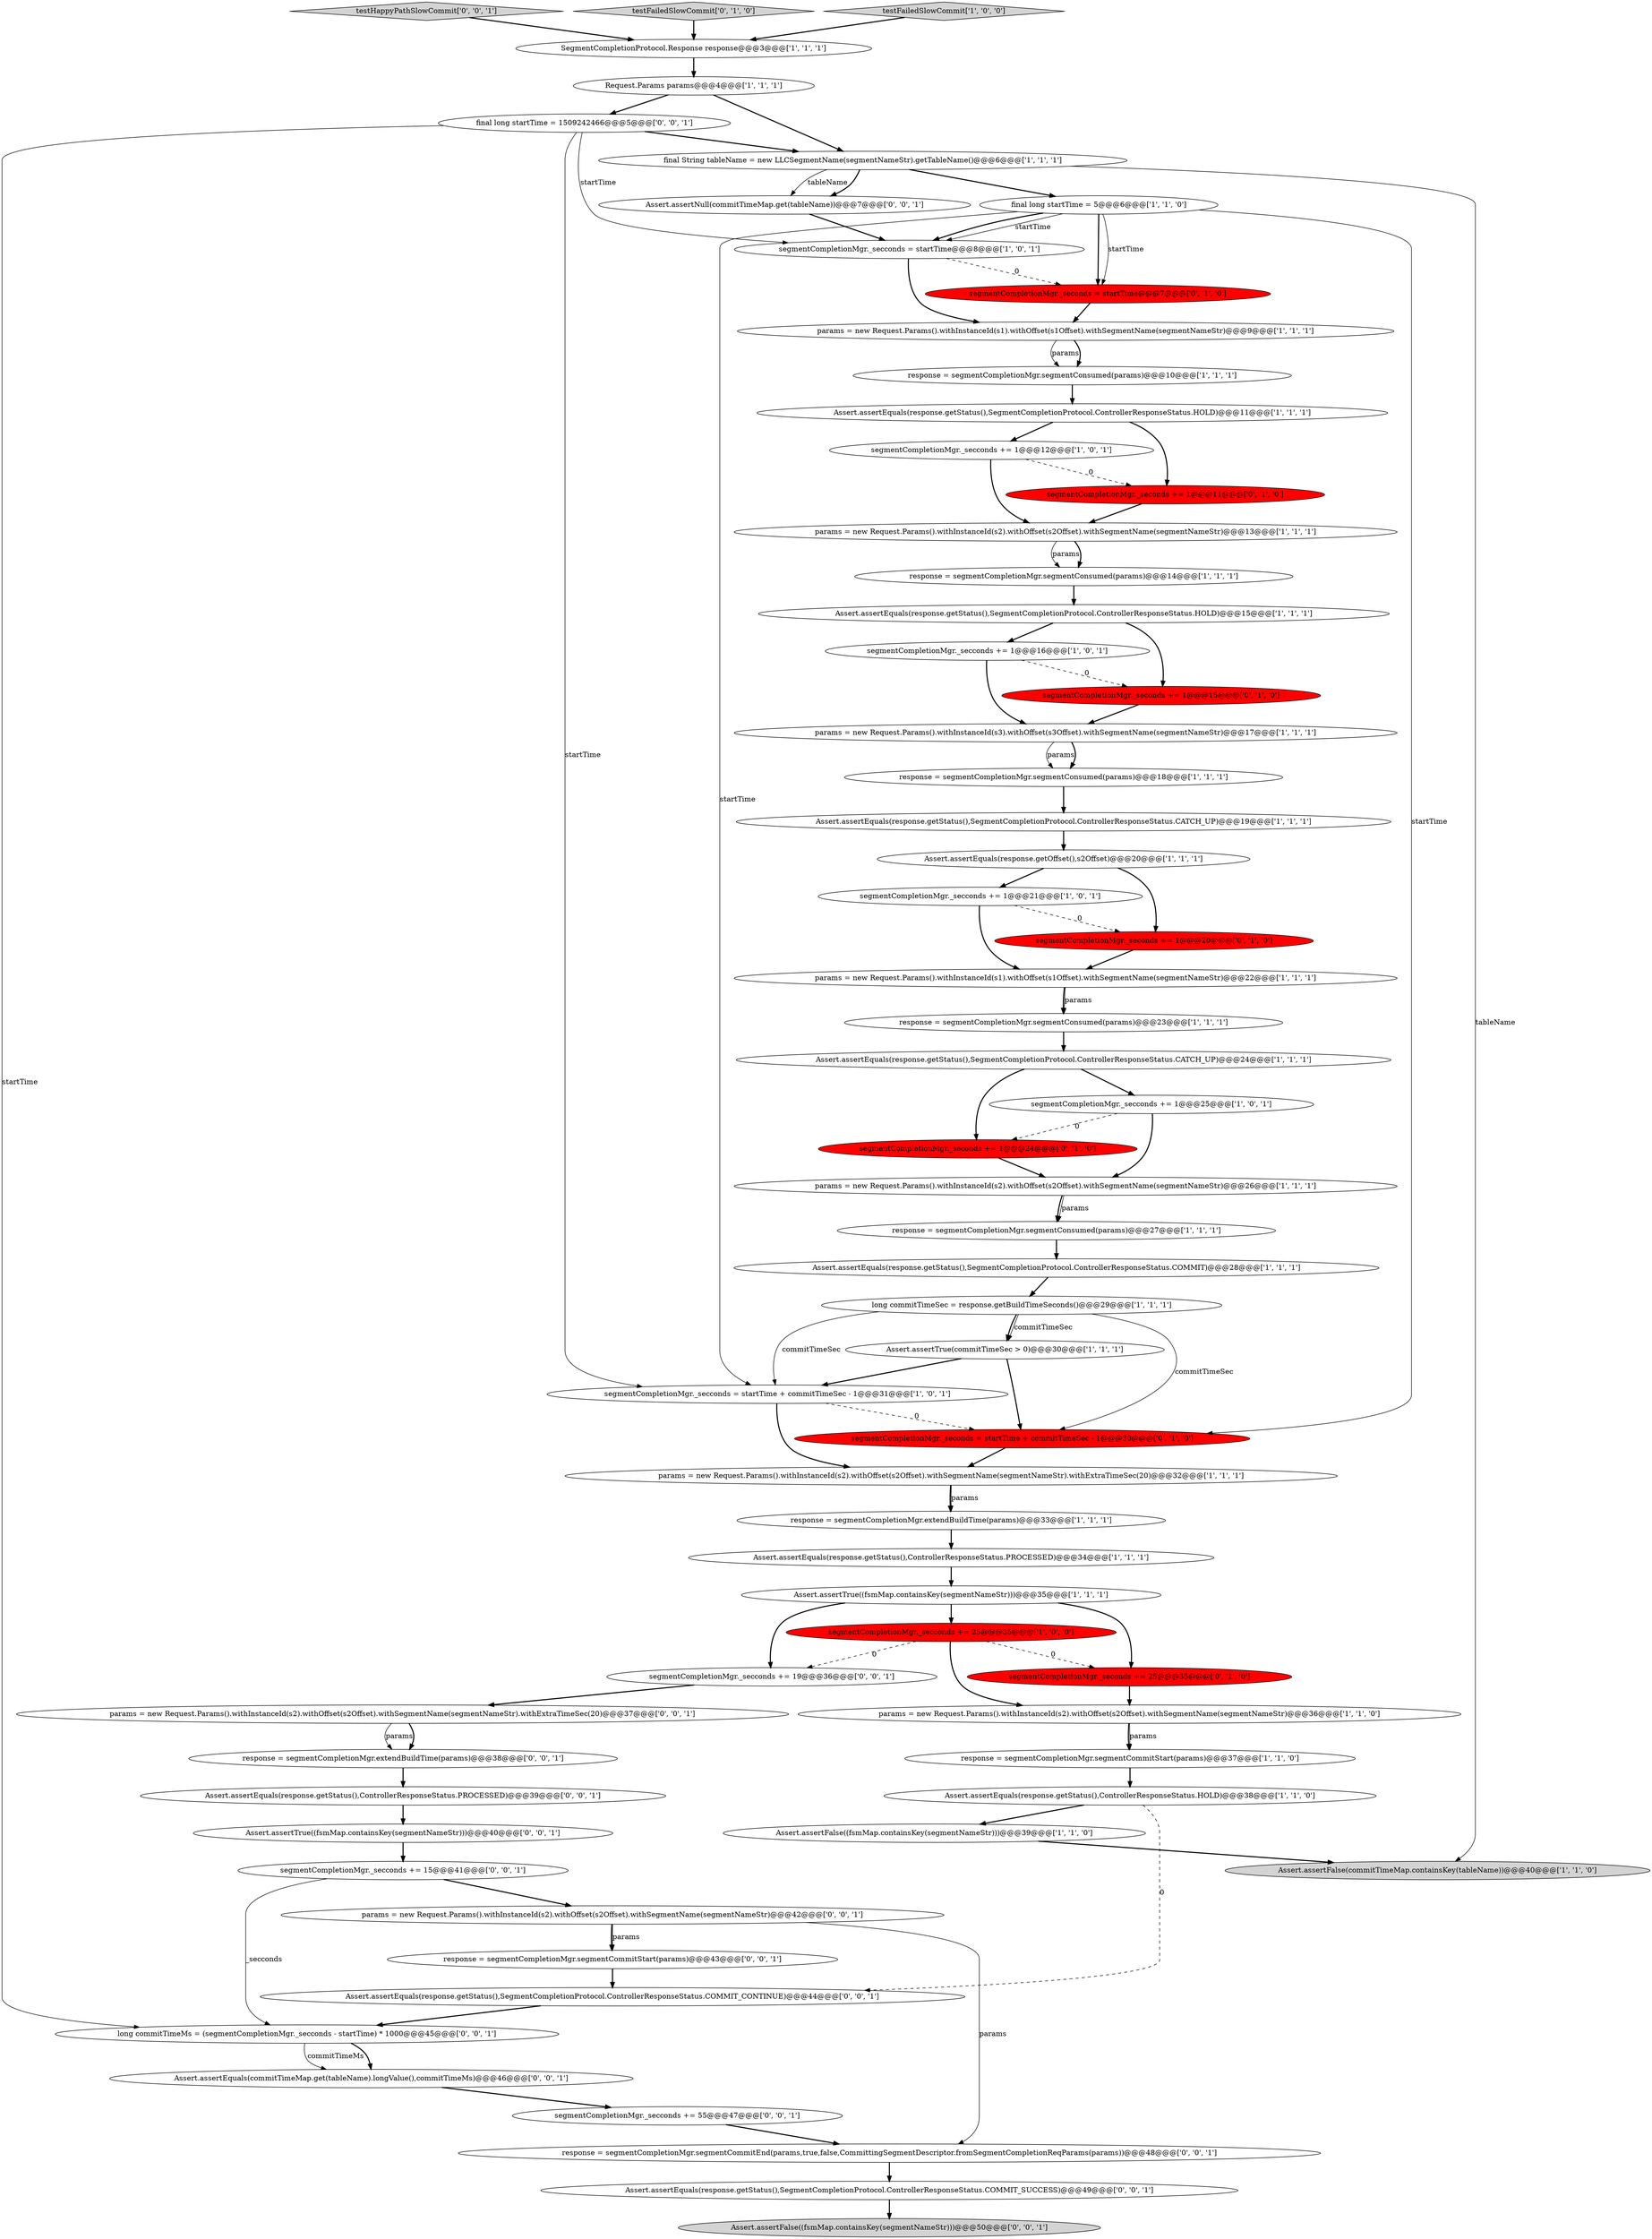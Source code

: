 digraph {
48 [style = filled, label = "params = new Request.Params().withInstanceId(s2).withOffset(s2Offset).withSegmentName(segmentNameStr)@@@42@@@['0', '0', '1']", fillcolor = white, shape = ellipse image = "AAA0AAABBB3BBB"];
28 [style = filled, label = "segmentCompletionMgr._secconds += 1@@@21@@@['1', '0', '1']", fillcolor = white, shape = ellipse image = "AAA0AAABBB1BBB"];
53 [style = filled, label = "response = segmentCompletionMgr.extendBuildTime(params)@@@38@@@['0', '0', '1']", fillcolor = white, shape = ellipse image = "AAA0AAABBB3BBB"];
55 [style = filled, label = "response = segmentCompletionMgr.segmentCommitEnd(params,true,false,CommittingSegmentDescriptor.fromSegmentCompletionReqParams(params))@@@48@@@['0', '0', '1']", fillcolor = white, shape = ellipse image = "AAA0AAABBB3BBB"];
63 [style = filled, label = "Assert.assertEquals(response.getStatus(),SegmentCompletionProtocol.ControllerResponseStatus.COMMIT_CONTINUE)@@@44@@@['0', '0', '1']", fillcolor = white, shape = ellipse image = "AAA0AAABBB3BBB"];
38 [style = filled, label = "Assert.assertEquals(response.getStatus(),SegmentCompletionProtocol.ControllerResponseStatus.COMMIT)@@@28@@@['1', '1', '1']", fillcolor = white, shape = ellipse image = "AAA0AAABBB1BBB"];
8 [style = filled, label = "response = segmentCompletionMgr.extendBuildTime(params)@@@33@@@['1', '1', '1']", fillcolor = white, shape = ellipse image = "AAA0AAABBB1BBB"];
19 [style = filled, label = "Assert.assertEquals(response.getStatus(),SegmentCompletionProtocol.ControllerResponseStatus.CATCH_UP)@@@24@@@['1', '1', '1']", fillcolor = white, shape = ellipse image = "AAA0AAABBB1BBB"];
12 [style = filled, label = "Assert.assertFalse(commitTimeMap.containsKey(tableName))@@@40@@@['1', '1', '0']", fillcolor = lightgray, shape = ellipse image = "AAA0AAABBB1BBB"];
34 [style = filled, label = "Assert.assertEquals(response.getStatus(),ControllerResponseStatus.PROCESSED)@@@34@@@['1', '1', '1']", fillcolor = white, shape = ellipse image = "AAA0AAABBB1BBB"];
36 [style = filled, label = "segmentCompletionMgr._secconds += 1@@@16@@@['1', '0', '1']", fillcolor = white, shape = ellipse image = "AAA0AAABBB1BBB"];
46 [style = filled, label = "segmentCompletionMgr._seconds = startTime@@@7@@@['0', '1', '0']", fillcolor = red, shape = ellipse image = "AAA1AAABBB2BBB"];
18 [style = filled, label = "segmentCompletionMgr._secconds = startTime + commitTimeSec - 1@@@31@@@['1', '0', '1']", fillcolor = white, shape = ellipse image = "AAA0AAABBB1BBB"];
49 [style = filled, label = "testHappyPathSlowCommit['0', '0', '1']", fillcolor = lightgray, shape = diamond image = "AAA0AAABBB3BBB"];
16 [style = filled, label = "response = segmentCompletionMgr.segmentCommitStart(params)@@@37@@@['1', '1', '0']", fillcolor = white, shape = ellipse image = "AAA0AAABBB1BBB"];
26 [style = filled, label = "params = new Request.Params().withInstanceId(s2).withOffset(s2Offset).withSegmentName(segmentNameStr)@@@36@@@['1', '1', '0']", fillcolor = white, shape = ellipse image = "AAA0AAABBB1BBB"];
25 [style = filled, label = "Assert.assertEquals(response.getStatus(),SegmentCompletionProtocol.ControllerResponseStatus.HOLD)@@@15@@@['1', '1', '1']", fillcolor = white, shape = ellipse image = "AAA0AAABBB1BBB"];
2 [style = filled, label = "response = segmentCompletionMgr.segmentConsumed(params)@@@14@@@['1', '1', '1']", fillcolor = white, shape = ellipse image = "AAA0AAABBB1BBB"];
21 [style = filled, label = "params = new Request.Params().withInstanceId(s2).withOffset(s2Offset).withSegmentName(segmentNameStr).withExtraTimeSec(20)@@@32@@@['1', '1', '1']", fillcolor = white, shape = ellipse image = "AAA0AAABBB1BBB"];
0 [style = filled, label = "SegmentCompletionProtocol.Response response@@@3@@@['1', '1', '1']", fillcolor = white, shape = ellipse image = "AAA0AAABBB1BBB"];
20 [style = filled, label = "response = segmentCompletionMgr.segmentConsumed(params)@@@23@@@['1', '1', '1']", fillcolor = white, shape = ellipse image = "AAA0AAABBB1BBB"];
54 [style = filled, label = "Assert.assertEquals(commitTimeMap.get(tableName).longValue(),commitTimeMs)@@@46@@@['0', '0', '1']", fillcolor = white, shape = ellipse image = "AAA0AAABBB3BBB"];
22 [style = filled, label = "params = new Request.Params().withInstanceId(s1).withOffset(s1Offset).withSegmentName(segmentNameStr)@@@22@@@['1', '1', '1']", fillcolor = white, shape = ellipse image = "AAA0AAABBB1BBB"];
10 [style = filled, label = "Assert.assertEquals(response.getStatus(),SegmentCompletionProtocol.ControllerResponseStatus.HOLD)@@@11@@@['1', '1', '1']", fillcolor = white, shape = ellipse image = "AAA0AAABBB1BBB"];
60 [style = filled, label = "response = segmentCompletionMgr.segmentCommitStart(params)@@@43@@@['0', '0', '1']", fillcolor = white, shape = ellipse image = "AAA0AAABBB3BBB"];
61 [style = filled, label = "Assert.assertEquals(response.getStatus(),SegmentCompletionProtocol.ControllerResponseStatus.COMMIT_SUCCESS)@@@49@@@['0', '0', '1']", fillcolor = white, shape = ellipse image = "AAA0AAABBB3BBB"];
40 [style = filled, label = "testFailedSlowCommit['0', '1', '0']", fillcolor = lightgray, shape = diamond image = "AAA0AAABBB2BBB"];
23 [style = filled, label = "response = segmentCompletionMgr.segmentConsumed(params)@@@27@@@['1', '1', '1']", fillcolor = white, shape = ellipse image = "AAA0AAABBB1BBB"];
29 [style = filled, label = "Assert.assertTrue((fsmMap.containsKey(segmentNameStr)))@@@35@@@['1', '1', '1']", fillcolor = white, shape = ellipse image = "AAA0AAABBB1BBB"];
45 [style = filled, label = "segmentCompletionMgr._seconds += 1@@@15@@@['0', '1', '0']", fillcolor = red, shape = ellipse image = "AAA1AAABBB2BBB"];
47 [style = filled, label = "segmentCompletionMgr._secconds += 55@@@47@@@['0', '0', '1']", fillcolor = white, shape = ellipse image = "AAA0AAABBB3BBB"];
44 [style = filled, label = "segmentCompletionMgr._seconds += 1@@@24@@@['0', '1', '0']", fillcolor = red, shape = ellipse image = "AAA1AAABBB2BBB"];
5 [style = filled, label = "params = new Request.Params().withInstanceId(s2).withOffset(s2Offset).withSegmentName(segmentNameStr)@@@26@@@['1', '1', '1']", fillcolor = white, shape = ellipse image = "AAA0AAABBB1BBB"];
4 [style = filled, label = "segmentCompletionMgr._secconds = startTime@@@8@@@['1', '0', '1']", fillcolor = white, shape = ellipse image = "AAA0AAABBB1BBB"];
17 [style = filled, label = "testFailedSlowCommit['1', '0', '0']", fillcolor = lightgray, shape = diamond image = "AAA0AAABBB1BBB"];
64 [style = filled, label = "final long startTime = 1509242466@@@5@@@['0', '0', '1']", fillcolor = white, shape = ellipse image = "AAA0AAABBB3BBB"];
33 [style = filled, label = "params = new Request.Params().withInstanceId(s2).withOffset(s2Offset).withSegmentName(segmentNameStr)@@@13@@@['1', '1', '1']", fillcolor = white, shape = ellipse image = "AAA0AAABBB1BBB"];
58 [style = filled, label = "Assert.assertEquals(response.getStatus(),ControllerResponseStatus.PROCESSED)@@@39@@@['0', '0', '1']", fillcolor = white, shape = ellipse image = "AAA0AAABBB3BBB"];
52 [style = filled, label = "Assert.assertFalse((fsmMap.containsKey(segmentNameStr)))@@@50@@@['0', '0', '1']", fillcolor = lightgray, shape = ellipse image = "AAA0AAABBB3BBB"];
6 [style = filled, label = "long commitTimeSec = response.getBuildTimeSeconds()@@@29@@@['1', '1', '1']", fillcolor = white, shape = ellipse image = "AAA0AAABBB1BBB"];
13 [style = filled, label = "Assert.assertEquals(response.getOffset(),s2Offset)@@@20@@@['1', '1', '1']", fillcolor = white, shape = ellipse image = "AAA0AAABBB1BBB"];
35 [style = filled, label = "segmentCompletionMgr._secconds += 1@@@12@@@['1', '0', '1']", fillcolor = white, shape = ellipse image = "AAA0AAABBB1BBB"];
42 [style = filled, label = "segmentCompletionMgr._seconds += 25@@@35@@@['0', '1', '0']", fillcolor = red, shape = ellipse image = "AAA1AAABBB2BBB"];
37 [style = filled, label = "Assert.assertFalse((fsmMap.containsKey(segmentNameStr)))@@@39@@@['1', '1', '0']", fillcolor = white, shape = ellipse image = "AAA0AAABBB1BBB"];
31 [style = filled, label = "segmentCompletionMgr._secconds += 1@@@25@@@['1', '0', '1']", fillcolor = white, shape = ellipse image = "AAA0AAABBB1BBB"];
1 [style = filled, label = "Assert.assertTrue(commitTimeSec > 0)@@@30@@@['1', '1', '1']", fillcolor = white, shape = ellipse image = "AAA0AAABBB1BBB"];
39 [style = filled, label = "segmentCompletionMgr._seconds += 1@@@11@@@['0', '1', '0']", fillcolor = red, shape = ellipse image = "AAA1AAABBB2BBB"];
59 [style = filled, label = "params = new Request.Params().withInstanceId(s2).withOffset(s2Offset).withSegmentName(segmentNameStr).withExtraTimeSec(20)@@@37@@@['0', '0', '1']", fillcolor = white, shape = ellipse image = "AAA0AAABBB3BBB"];
15 [style = filled, label = "response = segmentCompletionMgr.segmentConsumed(params)@@@18@@@['1', '1', '1']", fillcolor = white, shape = ellipse image = "AAA0AAABBB1BBB"];
32 [style = filled, label = "params = new Request.Params().withInstanceId(s1).withOffset(s1Offset).withSegmentName(segmentNameStr)@@@9@@@['1', '1', '1']", fillcolor = white, shape = ellipse image = "AAA0AAABBB1BBB"];
62 [style = filled, label = "Assert.assertNull(commitTimeMap.get(tableName))@@@7@@@['0', '0', '1']", fillcolor = white, shape = ellipse image = "AAA0AAABBB3BBB"];
30 [style = filled, label = "segmentCompletionMgr._secconds += 25@@@35@@@['1', '0', '0']", fillcolor = red, shape = ellipse image = "AAA1AAABBB1BBB"];
11 [style = filled, label = "params = new Request.Params().withInstanceId(s3).withOffset(s3Offset).withSegmentName(segmentNameStr)@@@17@@@['1', '1', '1']", fillcolor = white, shape = ellipse image = "AAA0AAABBB1BBB"];
24 [style = filled, label = "Request.Params params@@@4@@@['1', '1', '1']", fillcolor = white, shape = ellipse image = "AAA0AAABBB1BBB"];
27 [style = filled, label = "Assert.assertEquals(response.getStatus(),SegmentCompletionProtocol.ControllerResponseStatus.CATCH_UP)@@@19@@@['1', '1', '1']", fillcolor = white, shape = ellipse image = "AAA0AAABBB1BBB"];
43 [style = filled, label = "segmentCompletionMgr._seconds += 1@@@20@@@['0', '1', '0']", fillcolor = red, shape = ellipse image = "AAA1AAABBB2BBB"];
51 [style = filled, label = "segmentCompletionMgr._secconds += 19@@@36@@@['0', '0', '1']", fillcolor = white, shape = ellipse image = "AAA0AAABBB3BBB"];
14 [style = filled, label = "final String tableName = new LLCSegmentName(segmentNameStr).getTableName()@@@6@@@['1', '1', '1']", fillcolor = white, shape = ellipse image = "AAA0AAABBB1BBB"];
50 [style = filled, label = "segmentCompletionMgr._secconds += 15@@@41@@@['0', '0', '1']", fillcolor = white, shape = ellipse image = "AAA0AAABBB3BBB"];
41 [style = filled, label = "segmentCompletionMgr._seconds = startTime + commitTimeSec - 1@@@30@@@['0', '1', '0']", fillcolor = red, shape = ellipse image = "AAA1AAABBB2BBB"];
9 [style = filled, label = "response = segmentCompletionMgr.segmentConsumed(params)@@@10@@@['1', '1', '1']", fillcolor = white, shape = ellipse image = "AAA0AAABBB1BBB"];
57 [style = filled, label = "Assert.assertTrue((fsmMap.containsKey(segmentNameStr)))@@@40@@@['0', '0', '1']", fillcolor = white, shape = ellipse image = "AAA0AAABBB3BBB"];
3 [style = filled, label = "Assert.assertEquals(response.getStatus(),ControllerResponseStatus.HOLD)@@@38@@@['1', '1', '0']", fillcolor = white, shape = ellipse image = "AAA0AAABBB1BBB"];
56 [style = filled, label = "long commitTimeMs = (segmentCompletionMgr._secconds - startTime) * 1000@@@45@@@['0', '0', '1']", fillcolor = white, shape = ellipse image = "AAA0AAABBB3BBB"];
7 [style = filled, label = "final long startTime = 5@@@6@@@['1', '1', '0']", fillcolor = white, shape = ellipse image = "AAA0AAABBB1BBB"];
14->62 [style = solid, label="tableName"];
27->13 [style = bold, label=""];
56->54 [style = solid, label="commitTimeMs"];
29->30 [style = bold, label=""];
25->45 [style = bold, label=""];
11->15 [style = solid, label="params"];
21->8 [style = bold, label=""];
10->35 [style = bold, label=""];
53->58 [style = bold, label=""];
63->56 [style = bold, label=""];
49->0 [style = bold, label=""];
9->10 [style = bold, label=""];
36->11 [style = bold, label=""];
56->54 [style = bold, label=""];
14->7 [style = bold, label=""];
19->44 [style = bold, label=""];
24->64 [style = bold, label=""];
10->39 [style = bold, label=""];
21->8 [style = solid, label="params"];
0->24 [style = bold, label=""];
60->63 [style = bold, label=""];
30->51 [style = dashed, label="0"];
64->56 [style = solid, label="startTime"];
2->25 [style = bold, label=""];
29->51 [style = bold, label=""];
7->4 [style = solid, label="startTime"];
31->44 [style = dashed, label="0"];
16->3 [style = bold, label=""];
8->34 [style = bold, label=""];
6->1 [style = solid, label="commitTimeSec"];
1->41 [style = bold, label=""];
7->18 [style = solid, label="startTime"];
5->23 [style = bold, label=""];
7->46 [style = bold, label=""];
25->36 [style = bold, label=""];
31->5 [style = bold, label=""];
41->21 [style = bold, label=""];
30->26 [style = bold, label=""];
61->52 [style = bold, label=""];
40->0 [style = bold, label=""];
38->6 [style = bold, label=""];
45->11 [style = bold, label=""];
26->16 [style = bold, label=""];
22->20 [style = bold, label=""];
28->43 [style = dashed, label="0"];
13->43 [style = bold, label=""];
43->22 [style = bold, label=""];
59->53 [style = solid, label="params"];
64->14 [style = bold, label=""];
20->19 [style = bold, label=""];
36->45 [style = dashed, label="0"];
34->29 [style = bold, label=""];
3->37 [style = bold, label=""];
33->2 [style = solid, label="params"];
32->9 [style = solid, label="params"];
58->57 [style = bold, label=""];
4->46 [style = dashed, label="0"];
7->4 [style = bold, label=""];
50->48 [style = bold, label=""];
48->55 [style = solid, label="params"];
22->20 [style = solid, label="params"];
37->12 [style = bold, label=""];
39->33 [style = bold, label=""];
59->53 [style = bold, label=""];
55->61 [style = bold, label=""];
7->41 [style = solid, label="startTime"];
6->41 [style = solid, label="commitTimeSec"];
32->9 [style = bold, label=""];
6->1 [style = bold, label=""];
35->39 [style = dashed, label="0"];
6->18 [style = solid, label="commitTimeSec"];
17->0 [style = bold, label=""];
14->12 [style = solid, label="tableName"];
48->60 [style = solid, label="params"];
30->42 [style = dashed, label="0"];
29->42 [style = bold, label=""];
18->21 [style = bold, label=""];
46->32 [style = bold, label=""];
44->5 [style = bold, label=""];
5->23 [style = solid, label="params"];
33->2 [style = bold, label=""];
28->22 [style = bold, label=""];
64->18 [style = solid, label="startTime"];
42->26 [style = bold, label=""];
57->50 [style = bold, label=""];
50->56 [style = solid, label="_secconds"];
19->31 [style = bold, label=""];
62->4 [style = bold, label=""];
7->46 [style = solid, label="startTime"];
18->41 [style = dashed, label="0"];
35->33 [style = bold, label=""];
1->18 [style = bold, label=""];
48->60 [style = bold, label=""];
11->15 [style = bold, label=""];
3->63 [style = dashed, label="0"];
24->14 [style = bold, label=""];
51->59 [style = bold, label=""];
26->16 [style = solid, label="params"];
54->47 [style = bold, label=""];
47->55 [style = bold, label=""];
23->38 [style = bold, label=""];
14->62 [style = bold, label=""];
64->4 [style = solid, label="startTime"];
15->27 [style = bold, label=""];
4->32 [style = bold, label=""];
13->28 [style = bold, label=""];
}
